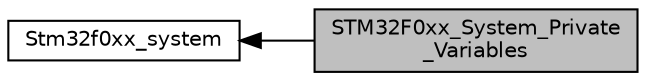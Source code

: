 digraph "STM32F0xx_System_Private_Variables"
{
  edge [fontname="Helvetica",fontsize="10",labelfontname="Helvetica",labelfontsize="10"];
  node [fontname="Helvetica",fontsize="10",shape=record];
  rankdir=LR;
  Node1 [label="Stm32f0xx_system",height=0.2,width=0.4,color="black", fillcolor="white", style="filled",URL="$group__stm32f0xx__system.html"];
  Node0 [label="STM32F0xx_System_Private\l_Variables",height=0.2,width=0.4,color="black", fillcolor="grey75", style="filled", fontcolor="black"];
  Node1->Node0 [shape=plaintext, dir="back", style="solid"];
}
